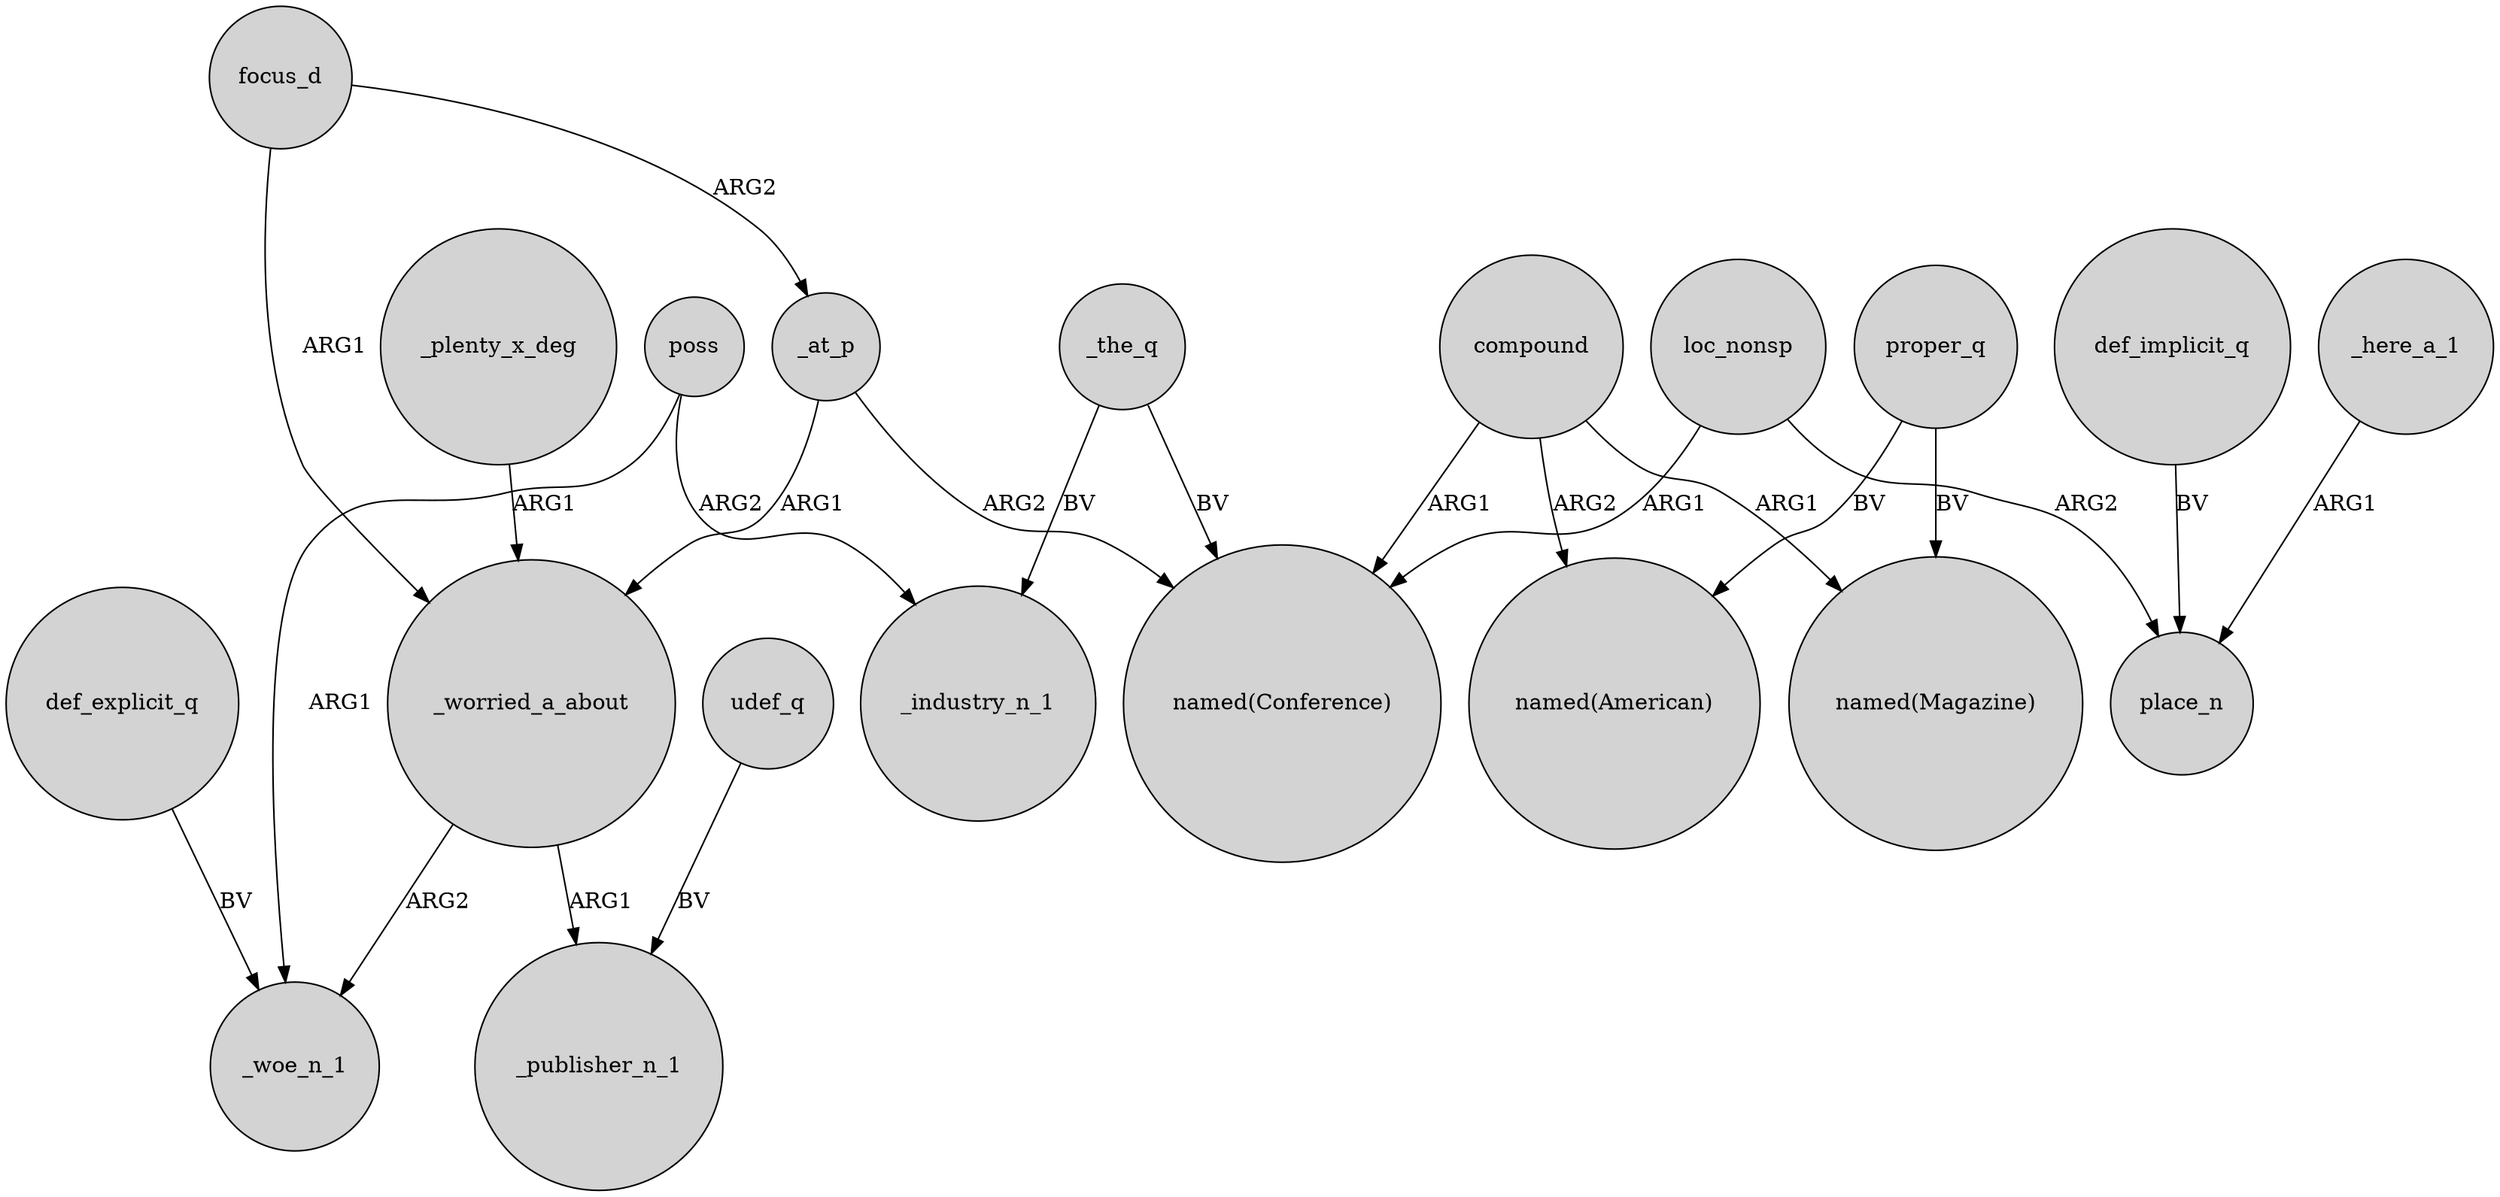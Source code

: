 digraph {
	node [shape=circle style=filled]
	poss -> _woe_n_1 [label=ARG1]
	def_explicit_q -> _woe_n_1 [label=BV]
	udef_q -> _publisher_n_1 [label=BV]
	_here_a_1 -> place_n [label=ARG1]
	_at_p -> "named(Conference)" [label=ARG2]
	compound -> "named(Magazine)" [label=ARG1]
	proper_q -> "named(American)" [label=BV]
	proper_q -> "named(Magazine)" [label=BV]
	poss -> _industry_n_1 [label=ARG2]
	_at_p -> _worried_a_about [label=ARG1]
	def_implicit_q -> place_n [label=BV]
	focus_d -> _at_p [label=ARG2]
	_the_q -> _industry_n_1 [label=BV]
	compound -> "named(American)" [label=ARG2]
	_worried_a_about -> _publisher_n_1 [label=ARG1]
	_the_q -> "named(Conference)" [label=BV]
	_worried_a_about -> _woe_n_1 [label=ARG2]
	focus_d -> _worried_a_about [label=ARG1]
	loc_nonsp -> "named(Conference)" [label=ARG1]
	_plenty_x_deg -> _worried_a_about [label=ARG1]
	compound -> "named(Conference)" [label=ARG1]
	loc_nonsp -> place_n [label=ARG2]
}
